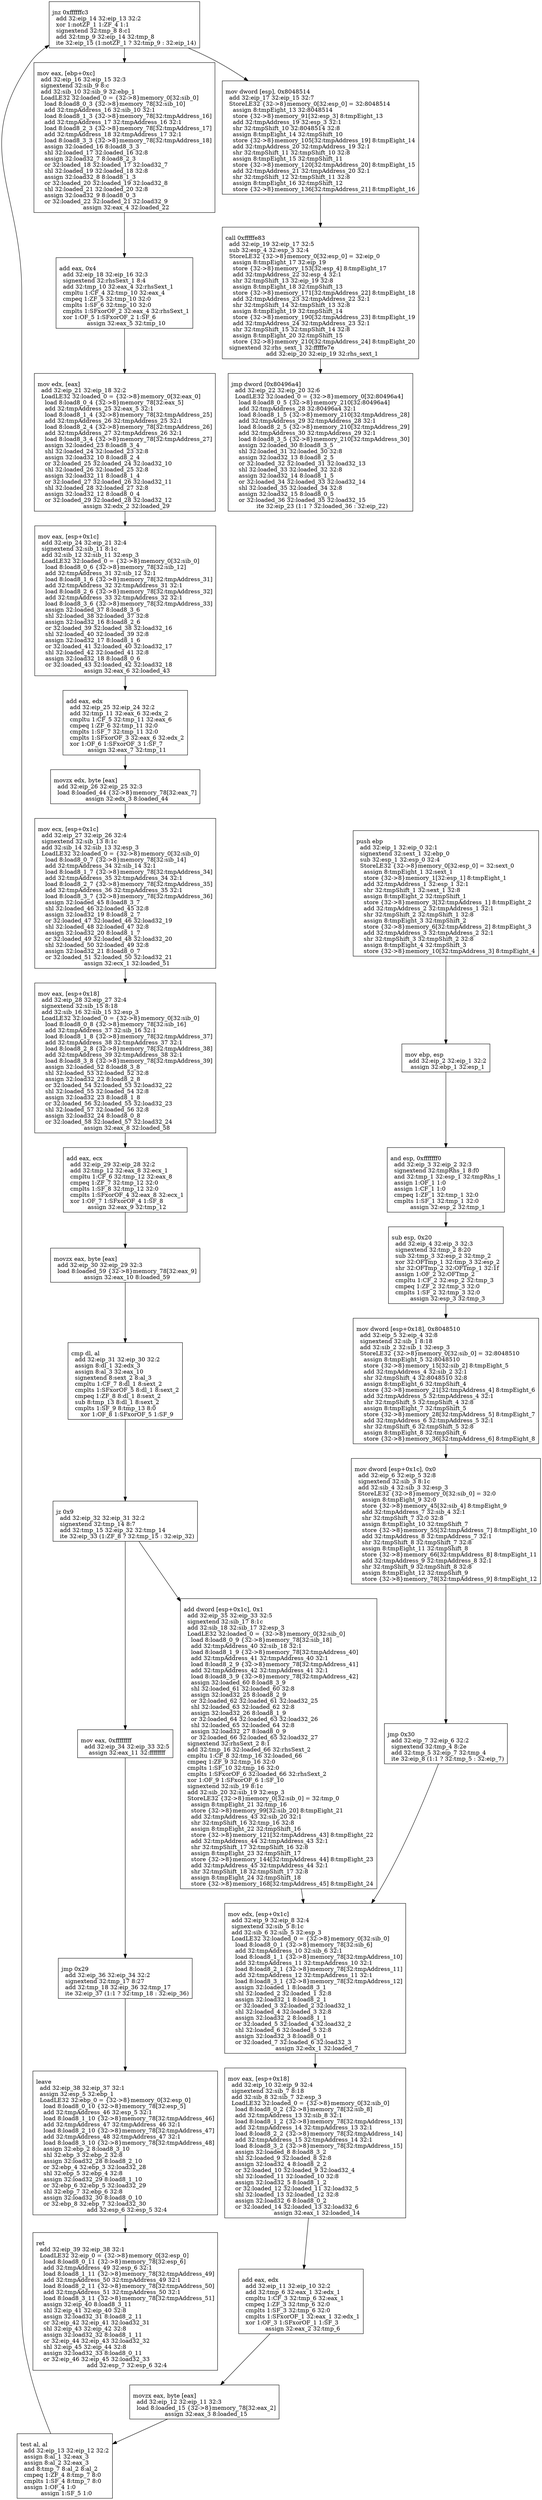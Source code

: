 digraph G {
31344624 [label="\ljmp dword [0x80496a4]\l  add 32:eip_22 32:eip_20 32:6\l  LoadLE32 32:loaded_0 = {32->8}memory_0[32:80496a4]\l    load 8:load8_0_5 {32->8}memory_210[32:80496a4]\l    add 32:tmpAddress_28 32:80496a4 32:1\l    load 8:load8_1_5 {32->8}memory_210[32:tmpAddress_28]\l    add 32:tmpAddress_29 32:tmpAddress_28 32:1\l    load 8:load8_2_5 {32->8}memory_210[32:tmpAddress_29]\l    add 32:tmpAddress_30 32:tmpAddress_29 32:1\l    load 8:load8_3_5 {32->8}memory_210[32:tmpAddress_30]\l    assign 32:loaded_30 8:load8_3_5\l    shl 32:loaded_31 32:loaded_30 32:8\l    assign 32:load32_13 8:load8_2_5\l    or 32:loaded_32 32:loaded_31 32:load32_13\l    shl 32:loaded_33 32:loaded_32 32:8\l    assign 32:load32_14 8:load8_1_5\l    or 32:loaded_34 32:loaded_33 32:load32_14\l    shl 32:loaded_35 32:loaded_34 32:8\l    assign 32:load32_15 8:load8_0_5\l    or 32:loaded_36 32:loaded_35 32:load32_15\l  ite 32:eip_23 (1:1 ? 32:loaded_36 : 32:eip_22)", shape=box];
31244048 [label="\lpush ebp\l  add 32:eip_1 32:eip_0 32:1\l  signextend 32:sext_1 32:ebp_0\l  sub 32:esp_1 32:esp_0 32:4\l  StoreLE32 {32->8}memory_0[32:esp_0] = 32:sext_0\l    assign 8:tmpEight_1 32:sext_1\l    store {32->8}memory_1[32:esp_1] 8:tmpEight_1\l    add 32:tmpAddress_1 32:esp_1 32:1\l    shr 32:tmpShift_1 32:sext_1 32:8\l    assign 8:tmpEight_2 32:tmpShift_1\l    store {32->8}memory_3[32:tmpAddress_1] 8:tmpEight_2\l    add 32:tmpAddress_2 32:tmpAddress_1 32:1\l    shr 32:tmpShift_2 32:tmpShift_1 32:8\l    assign 8:tmpEight_3 32:tmpShift_2\l    store {32->8}memory_6[32:tmpAddress_2] 8:tmpEight_3\l    add 32:tmpAddress_3 32:tmpAddress_2 32:1\l    shr 32:tmpShift_3 32:tmpShift_2 32:8\l    assign 8:tmpEight_4 32:tmpShift_3\l    store {32->8}memory_10[32:tmpAddress_3] 8:tmpEight_4", shape=box];
31244048 -> 31243424;
31243424 [label="\lmov ebp, esp\l  add 32:eip_2 32:eip_1 32:2\l  assign 32:ebp_1 32:esp_1", shape=box];
31243424 -> 31295440;
31295440 [label="\land esp, 0xfffffff0\l  add 32:eip_3 32:eip_2 32:3\l  signextend 32:tmpRhs_1 8:f0\l  and 32:tmp_1 32:esp_1 32:tmpRhs_1\l  assign 1:OF_1 1:0\l  assign 1:CF_1 1:0\l  cmpeq 1:ZF_1 32:tmp_1 32:0\l  cmplts 1:SF_1 32:tmp_1 32:0\l  assign 32:esp_2 32:tmp_1", shape=box];
31295440 -> 31234240;
31234240 [label="\lsub esp, 0x20\l  add 32:eip_4 32:eip_3 32:3\l  signextend 32:tmp_2 8:20\l  sub 32:tmp_3 32:esp_2 32:tmp_2\l  xor 32:OFTmp_1 32:tmp_3 32:esp_2\l  shr 32:OFTmp_2 32:OFTmp_1 32:1f\l  assign 1:OF_2 32:OFTmp_2\l  cmpltu 1:CF_2 32:esp_2 32:tmp_3\l  cmpeq 1:ZF_2 32:tmp_3 32:0\l  cmplts 1:SF_2 32:tmp_3 32:0\l  assign 32:esp_3 32:tmp_3", shape=box];
31234240 -> 31304096;
31304096 [label="\lmov dword [esp+0x18], 0x8048510\l  add 32:eip_5 32:eip_4 32:8\l  signextend 32:sib_1 8:18\l  add 32:sib_2 32:sib_1 32:esp_3\l  StoreLE32 {32->8}memory_0[32:sib_0] = 32:8048510\l    assign 8:tmpEight_5 32:8048510\l    store {32->8}memory_15[32:sib_2] 8:tmpEight_5\l    add 32:tmpAddress_4 32:sib_2 32:1\l    shr 32:tmpShift_4 32:8048510 32:8\l    assign 8:tmpEight_6 32:tmpShift_4\l    store {32->8}memory_21[32:tmpAddress_4] 8:tmpEight_6\l    add 32:tmpAddress_5 32:tmpAddress_4 32:1\l    shr 32:tmpShift_5 32:tmpShift_4 32:8\l    assign 8:tmpEight_7 32:tmpShift_5\l    store {32->8}memory_28[32:tmpAddress_5] 8:tmpEight_7\l    add 32:tmpAddress_6 32:tmpAddress_5 32:1\l    shr 32:tmpShift_6 32:tmpShift_5 32:8\l    assign 8:tmpEight_8 32:tmpShift_6\l    store {32->8}memory_36[32:tmpAddress_6] 8:tmpEight_8", shape=box];
31304096 -> 31310688;
31310688 [label="\lmov dword [esp+0x1c], 0x0\l  add 32:eip_6 32:eip_5 32:8\l  signextend 32:sib_3 8:1c\l  add 32:sib_4 32:sib_3 32:esp_3\l  StoreLE32 {32->8}memory_0[32:sib_0] = 32:0\l    assign 8:tmpEight_9 32:0\l    store {32->8}memory_45[32:sib_4] 8:tmpEight_9\l    add 32:tmpAddress_7 32:sib_4 32:1\l    shr 32:tmpShift_7 32:0 32:8\l    assign 8:tmpEight_10 32:tmpShift_7\l    store {32->8}memory_55[32:tmpAddress_7] 8:tmpEight_10\l    add 32:tmpAddress_8 32:tmpAddress_7 32:1\l    shr 32:tmpShift_8 32:tmpShift_7 32:8\l    assign 8:tmpEight_11 32:tmpShift_8\l    store {32->8}memory_66[32:tmpAddress_8] 8:tmpEight_11\l    add 32:tmpAddress_9 32:tmpAddress_8 32:1\l    shr 32:tmpShift_9 32:tmpShift_8 32:8\l    assign 8:tmpEight_12 32:tmpShift_9\l    store {32->8}memory_78[32:tmpAddress_9] 8:tmpEight_12", shape=box];
31310688 -> 31282304;
31282304 [label="\ljmp 0x30\l  add 32:eip_7 32:eip_6 32:2\l  signextend 32:tmp_4 8:2e\l  add 32:tmp_5 32:eip_7 32:tmp_4\l  ite 32:eip_8 (1:1 ? 32:tmp_5 : 32:eip_7)", shape=box];
31282304 -> 31320304;
31347216 [label="\lmov eax, [ebp+0xc]\l  add 32:eip_16 32:eip_15 32:3\l  signextend 32:sib_9 8:c\l  add 32:sib_10 32:sib_9 32:ebp_1\l  LoadLE32 32:loaded_0 = {32->8}memory_0[32:sib_0]\l    load 8:load8_0_3 {32->8}memory_78[32:sib_10]\l    add 32:tmpAddress_16 32:sib_10 32:1\l    load 8:load8_1_3 {32->8}memory_78[32:tmpAddress_16]\l    add 32:tmpAddress_17 32:tmpAddress_16 32:1\l    load 8:load8_2_3 {32->8}memory_78[32:tmpAddress_17]\l    add 32:tmpAddress_18 32:tmpAddress_17 32:1\l    load 8:load8_3_3 {32->8}memory_78[32:tmpAddress_18]\l    assign 32:loaded_16 8:load8_3_3\l    shl 32:loaded_17 32:loaded_16 32:8\l    assign 32:load32_7 8:load8_2_3\l    or 32:loaded_18 32:loaded_17 32:load32_7\l    shl 32:loaded_19 32:loaded_18 32:8\l    assign 32:load32_8 8:load8_1_3\l    or 32:loaded_20 32:loaded_19 32:load32_8\l    shl 32:loaded_21 32:loaded_20 32:8\l    assign 32:load32_9 8:load8_0_3\l    or 32:loaded_22 32:loaded_21 32:load32_9\l  assign 32:eax_4 32:loaded_22", shape=box];
31347216 -> 31345472;
31345472 [label="\ladd eax, 0x4\l  add 32:eip_18 32:eip_16 32:3\l  signextend 32:rhsSext_1 8:4\l  add 32:tmp_10 32:eax_4 32:rhsSext_1\l  cmpltu 1:CF_4 32:tmp_10 32:eax_4\l  cmpeq 1:ZF_5 32:tmp_10 32:0\l  cmplts 1:SF_6 32:tmp_10 32:0\l  cmplts 1:SFxorOF_2 32:eax_4 32:rhsSext_1\l  xor 1:OF_5 1:SFxorOF_2 1:SF_6\l  assign 32:eax_5 32:tmp_10", shape=box];
31345472 -> 31371568;
31371568 [label="\lmov edx, [eax]\l  add 32:eip_21 32:eip_18 32:2\l  LoadLE32 32:loaded_0 = {32->8}memory_0[32:eax_0]\l    load 8:load8_0_4 {32->8}memory_78[32:eax_5]\l    add 32:tmpAddress_25 32:eax_5 32:1\l    load 8:load8_1_4 {32->8}memory_78[32:tmpAddress_25]\l    add 32:tmpAddress_26 32:tmpAddress_25 32:1\l    load 8:load8_2_4 {32->8}memory_78[32:tmpAddress_26]\l    add 32:tmpAddress_27 32:tmpAddress_26 32:1\l    load 8:load8_3_4 {32->8}memory_78[32:tmpAddress_27]\l    assign 32:loaded_23 8:load8_3_4\l    shl 32:loaded_24 32:loaded_23 32:8\l    assign 32:load32_10 8:load8_2_4\l    or 32:loaded_25 32:loaded_24 32:load32_10\l    shl 32:loaded_26 32:loaded_25 32:8\l    assign 32:load32_11 8:load8_1_4\l    or 32:loaded_27 32:loaded_26 32:load32_11\l    shl 32:loaded_28 32:loaded_27 32:8\l    assign 32:load32_12 8:load8_0_4\l    or 32:loaded_29 32:loaded_28 32:load32_12\l  assign 32:edx_2 32:loaded_29", shape=box];
31371568 -> 31386912;
31386912 [label="\lmov eax, [esp+0x1c]\l  add 32:eip_24 32:eip_21 32:4\l  signextend 32:sib_11 8:1c\l  add 32:sib_12 32:sib_11 32:esp_3\l  LoadLE32 32:loaded_0 = {32->8}memory_0[32:sib_0]\l    load 8:load8_0_6 {32->8}memory_78[32:sib_12]\l    add 32:tmpAddress_31 32:sib_12 32:1\l    load 8:load8_1_6 {32->8}memory_78[32:tmpAddress_31]\l    add 32:tmpAddress_32 32:tmpAddress_31 32:1\l    load 8:load8_2_6 {32->8}memory_78[32:tmpAddress_32]\l    add 32:tmpAddress_33 32:tmpAddress_32 32:1\l    load 8:load8_3_6 {32->8}memory_78[32:tmpAddress_33]\l    assign 32:loaded_37 8:load8_3_6\l    shl 32:loaded_38 32:loaded_37 32:8\l    assign 32:load32_16 8:load8_2_6\l    or 32:loaded_39 32:loaded_38 32:load32_16\l    shl 32:loaded_40 32:loaded_39 32:8\l    assign 32:load32_17 8:load8_1_6\l    or 32:loaded_41 32:loaded_40 32:load32_17\l    shl 32:loaded_42 32:loaded_41 32:8\l    assign 32:load32_18 8:load8_0_6\l    or 32:loaded_43 32:loaded_42 32:load32_18\l  assign 32:eax_6 32:loaded_43", shape=box];
31386912 -> 31362560;
31362560 [label="\ladd eax, edx\l  add 32:eip_25 32:eip_24 32:2\l  add 32:tmp_11 32:eax_6 32:edx_2\l  cmpltu 1:CF_5 32:tmp_11 32:eax_6\l  cmpeq 1:ZF_6 32:tmp_11 32:0\l  cmplts 1:SF_7 32:tmp_11 32:0\l  cmplts 1:SFxorOF_3 32:eax_6 32:edx_2\l  xor 1:OF_6 1:SFxorOF_3 1:SF_7\l  assign 32:eax_7 32:tmp_11", shape=box];
31362560 -> 31370960;
31370960 [label="\lmovzx edx, byte [eax]\l  add 32:eip_26 32:eip_25 32:3\l  load 8:loaded_44 {32->8}memory_78[32:eax_7]\l  assign 32:edx_3 8:loaded_44", shape=box];
31370960 -> 31510416;
31510416 [label="\lmov ecx, [esp+0x1c]\l  add 32:eip_27 32:eip_26 32:4\l  signextend 32:sib_13 8:1c\l  add 32:sib_14 32:sib_13 32:esp_3\l  LoadLE32 32:loaded_0 = {32->8}memory_0[32:sib_0]\l    load 8:load8_0_7 {32->8}memory_78[32:sib_14]\l    add 32:tmpAddress_34 32:sib_14 32:1\l    load 8:load8_1_7 {32->8}memory_78[32:tmpAddress_34]\l    add 32:tmpAddress_35 32:tmpAddress_34 32:1\l    load 8:load8_2_7 {32->8}memory_78[32:tmpAddress_35]\l    add 32:tmpAddress_36 32:tmpAddress_35 32:1\l    load 8:load8_3_7 {32->8}memory_78[32:tmpAddress_36]\l    assign 32:loaded_45 8:load8_3_7\l    shl 32:loaded_46 32:loaded_45 32:8\l    assign 32:load32_19 8:load8_2_7\l    or 32:loaded_47 32:loaded_46 32:load32_19\l    shl 32:loaded_48 32:loaded_47 32:8\l    assign 32:load32_20 8:load8_1_7\l    or 32:loaded_49 32:loaded_48 32:load32_20\l    shl 32:loaded_50 32:loaded_49 32:8\l    assign 32:load32_21 8:load8_0_7\l    or 32:loaded_51 32:loaded_50 32:load32_21\l  assign 32:ecx_1 32:loaded_51", shape=box];
31510416 -> 31518336;
31518336 [label="\lmov eax, [esp+0x18]\l  add 32:eip_28 32:eip_27 32:4\l  signextend 32:sib_15 8:18\l  add 32:sib_16 32:sib_15 32:esp_3\l  LoadLE32 32:loaded_0 = {32->8}memory_0[32:sib_0]\l    load 8:load8_0_8 {32->8}memory_78[32:sib_16]\l    add 32:tmpAddress_37 32:sib_16 32:1\l    load 8:load8_1_8 {32->8}memory_78[32:tmpAddress_37]\l    add 32:tmpAddress_38 32:tmpAddress_37 32:1\l    load 8:load8_2_8 {32->8}memory_78[32:tmpAddress_38]\l    add 32:tmpAddress_39 32:tmpAddress_38 32:1\l    load 8:load8_3_8 {32->8}memory_78[32:tmpAddress_39]\l    assign 32:loaded_52 8:load8_3_8\l    shl 32:loaded_53 32:loaded_52 32:8\l    assign 32:load32_22 8:load8_2_8\l    or 32:loaded_54 32:loaded_53 32:load32_22\l    shl 32:loaded_55 32:loaded_54 32:8\l    assign 32:load32_23 8:load8_1_8\l    or 32:loaded_56 32:loaded_55 32:load32_23\l    shl 32:loaded_57 32:loaded_56 32:8\l    assign 32:load32_24 8:load8_0_8\l    or 32:loaded_58 32:loaded_57 32:load32_24\l  assign 32:eax_8 32:loaded_58", shape=box];
31518336 -> 31386704;
31386704 [label="\ladd eax, ecx\l  add 32:eip_29 32:eip_28 32:2\l  add 32:tmp_12 32:eax_8 32:ecx_1\l  cmpltu 1:CF_6 32:tmp_12 32:eax_8\l  cmpeq 1:ZF_7 32:tmp_12 32:0\l  cmplts 1:SF_8 32:tmp_12 32:0\l  cmplts 1:SFxorOF_4 32:eax_8 32:ecx_1\l  xor 1:OF_7 1:SFxorOF_4 1:SF_8\l  assign 32:eax_9 32:tmp_12", shape=box];
31386704 -> 31361360;
31361360 [label="\lmovzx eax, byte [eax]\l  add 32:eip_30 32:eip_29 32:3\l  load 8:loaded_59 {32->8}memory_78[32:eax_9]\l  assign 32:eax_10 8:loaded_59", shape=box];
31361360 -> 31527136;
31527136 [label="\lcmp dl, al\l  add 32:eip_31 32:eip_30 32:2\l  assign 8:dl_1 32:edx_3\l  assign 8:al_3 32:eax_10\l  signextend 8:sext_2 8:al_3\l  cmpltu 1:CF_7 8:dl_1 8:sext_2\l  cmplts 1:SFxorOF_5 8:dl_1 8:sext_2\l  cmpeq 1:ZF_8 8:dl_1 8:sext_2\l  sub 8:tmp_13 8:dl_1 8:sext_2\l  cmplts 1:SF_9 8:tmp_13 8:0\l  xor 1:OF_8 1:SFxorOF_5 1:SF_9", shape=box];
31527136 -> 31360368;
31360368 [label="\ljz 0x9\l  add 32:eip_32 32:eip_31 32:2\l  signextend 32:tmp_14 8:7\l  add 32:tmp_15 32:eip_32 32:tmp_14\l  ite 32:eip_33 (1:ZF_8 ? 32:tmp_15 : 32:eip_32)", shape=box];
31360368 -> 31510016;
31360368 -> 31546272;
31510016 [label="\lmov eax, 0xffffffff\l  add 32:eip_34 32:eip_33 32:5\l  assign 32:eax_11 32:ffffffff", shape=box];
31510016 -> 31545648;
31545648 [label="\ljmp 0x29\l  add 32:eip_36 32:eip_34 32:2\l  signextend 32:tmp_17 8:27\l  add 32:tmp_18 32:eip_36 32:tmp_17\l  ite 32:eip_37 (1:1 ? 32:tmp_18 : 32:eip_36)", shape=box];
31545648 -> 31534496;
31546272 [label="\ladd dword [esp+0x1c], 0x1\l  add 32:eip_35 32:eip_33 32:5\l  signextend 32:sib_17 8:1c\l  add 32:sib_18 32:sib_17 32:esp_3\l  LoadLE32 32:loaded_0 = {32->8}memory_0[32:sib_0]\l    load 8:load8_0_9 {32->8}memory_78[32:sib_18]\l    add 32:tmpAddress_40 32:sib_18 32:1\l    load 8:load8_1_9 {32->8}memory_78[32:tmpAddress_40]\l    add 32:tmpAddress_41 32:tmpAddress_40 32:1\l    load 8:load8_2_9 {32->8}memory_78[32:tmpAddress_41]\l    add 32:tmpAddress_42 32:tmpAddress_41 32:1\l    load 8:load8_3_9 {32->8}memory_78[32:tmpAddress_42]\l    assign 32:loaded_60 8:load8_3_9\l    shl 32:loaded_61 32:loaded_60 32:8\l    assign 32:load32_25 8:load8_2_9\l    or 32:loaded_62 32:loaded_61 32:load32_25\l    shl 32:loaded_63 32:loaded_62 32:8\l    assign 32:load32_26 8:load8_1_9\l    or 32:loaded_64 32:loaded_63 32:load32_26\l    shl 32:loaded_65 32:loaded_64 32:8\l    assign 32:load32_27 8:load8_0_9\l    or 32:loaded_66 32:loaded_65 32:load32_27\l  signextend 32:rhsSext_2 8:1\l  add 32:tmp_16 32:loaded_66 32:rhsSext_2\l  cmpltu 1:CF_8 32:tmp_16 32:loaded_66\l  cmpeq 1:ZF_9 32:tmp_16 32:0\l  cmplts 1:SF_10 32:tmp_16 32:0\l  cmplts 1:SFxorOF_6 32:loaded_66 32:rhsSext_2\l  xor 1:OF_9 1:SFxorOF_6 1:SF_10\l  signextend 32:sib_19 8:1c\l  add 32:sib_20 32:sib_19 32:esp_3\l  StoreLE32 {32->8}memory_0[32:sib_0] = 32:tmp_0\l    assign 8:tmpEight_21 32:tmp_16\l    store {32->8}memory_99[32:sib_20] 8:tmpEight_21\l    add 32:tmpAddress_43 32:sib_20 32:1\l    shr 32:tmpShift_16 32:tmp_16 32:8\l    assign 8:tmpEight_22 32:tmpShift_16\l    store {32->8}memory_121[32:tmpAddress_43] 8:tmpEight_22\l    add 32:tmpAddress_44 32:tmpAddress_43 32:1\l    shr 32:tmpShift_17 32:tmpShift_16 32:8\l    assign 8:tmpEight_23 32:tmpShift_17\l    store {32->8}memory_144[32:tmpAddress_44] 8:tmpEight_23\l    add 32:tmpAddress_45 32:tmpAddress_44 32:1\l    shr 32:tmpShift_18 32:tmpShift_17 32:8\l    assign 8:tmpEight_24 32:tmpShift_18\l    store {32->8}memory_168[32:tmpAddress_45] 8:tmpEight_24", shape=box];
31546272 -> 31320304;
31320304 [label="\lmov edx, [esp+0x1c]\l  add 32:eip_9 32:eip_8 32:4\l  signextend 32:sib_5 8:1c\l  add 32:sib_6 32:sib_5 32:esp_3\l  LoadLE32 32:loaded_0 = {32->8}memory_0[32:sib_0]\l    load 8:load8_0_1 {32->8}memory_78[32:sib_6]\l    add 32:tmpAddress_10 32:sib_6 32:1\l    load 8:load8_1_1 {32->8}memory_78[32:tmpAddress_10]\l    add 32:tmpAddress_11 32:tmpAddress_10 32:1\l    load 8:load8_2_1 {32->8}memory_78[32:tmpAddress_11]\l    add 32:tmpAddress_12 32:tmpAddress_11 32:1\l    load 8:load8_3_1 {32->8}memory_78[32:tmpAddress_12]\l    assign 32:loaded_1 8:load8_3_1\l    shl 32:loaded_2 32:loaded_1 32:8\l    assign 32:load32_1 8:load8_2_1\l    or 32:loaded_3 32:loaded_2 32:load32_1\l    shl 32:loaded_4 32:loaded_3 32:8\l    assign 32:load32_2 8:load8_1_1\l    or 32:loaded_5 32:loaded_4 32:load32_2\l    shl 32:loaded_6 32:loaded_5 32:8\l    assign 32:load32_3 8:load8_0_1\l    or 32:loaded_7 32:loaded_6 32:load32_3\l  assign 32:edx_1 32:loaded_7", shape=box];
31320304 -> 31328224;
31328224 [label="\lmov eax, [esp+0x18]\l  add 32:eip_10 32:eip_9 32:4\l  signextend 32:sib_7 8:18\l  add 32:sib_8 32:sib_7 32:esp_3\l  LoadLE32 32:loaded_0 = {32->8}memory_0[32:sib_0]\l    load 8:load8_0_2 {32->8}memory_78[32:sib_8]\l    add 32:tmpAddress_13 32:sib_8 32:1\l    load 8:load8_1_2 {32->8}memory_78[32:tmpAddress_13]\l    add 32:tmpAddress_14 32:tmpAddress_13 32:1\l    load 8:load8_2_2 {32->8}memory_78[32:tmpAddress_14]\l    add 32:tmpAddress_15 32:tmpAddress_14 32:1\l    load 8:load8_3_2 {32->8}memory_78[32:tmpAddress_15]\l    assign 32:loaded_8 8:load8_3_2\l    shl 32:loaded_9 32:loaded_8 32:8\l    assign 32:load32_4 8:load8_2_2\l    or 32:loaded_10 32:loaded_9 32:load32_4\l    shl 32:loaded_11 32:loaded_10 32:8\l    assign 32:load32_5 8:load8_1_2\l    or 32:loaded_12 32:loaded_11 32:load32_5\l    shl 32:loaded_13 32:loaded_12 32:8\l    assign 32:load32_6 8:load8_0_2\l    or 32:loaded_14 32:loaded_13 32:load32_6\l  assign 32:eax_1 32:loaded_14", shape=box];
31328224 -> 31301264;
31301264 [label="\ladd eax, edx\l  add 32:eip_11 32:eip_10 32:2\l  add 32:tmp_6 32:eax_1 32:edx_1\l  cmpltu 1:CF_3 32:tmp_6 32:eax_1\l  cmpeq 1:ZF_3 32:tmp_6 32:0\l  cmplts 1:SF_3 32:tmp_6 32:0\l  cmplts 1:SFxorOF_1 32:eax_1 32:edx_1\l  xor 1:OF_3 1:SFxorOF_1 1:SF_3\l  assign 32:eax_2 32:tmp_6", shape=box];
31301264 -> 31316976;
31316976 [label="\lmovzx eax, byte [eax]\l  add 32:eip_12 32:eip_11 32:3\l  load 8:loaded_15 {32->8}memory_78[32:eax_2]\l  assign 32:eax_3 8:loaded_15", shape=box];
31316976 -> 31319440;
31319440 [label="\ltest al, al\l  add 32:eip_13 32:eip_12 32:2\l  assign 8:al_1 32:eax_3\l  assign 8:al_2 32:eax_3\l  and 8:tmp_7 8:al_2 8:al_2\l  cmpeq 1:ZF_4 8:tmp_7 8:0\l  cmplts 1:SF_4 8:tmp_7 8:0\l  assign 1:OF_4 1:0\l  assign 1:SF_5 1:0", shape=box];
31319440 -> 31318000;
31318000 [label="\ljnz 0xffffffc3\l  add 32:eip_14 32:eip_13 32:2\l  xor 1:notZF_1 1:ZF_4 1:1\l  signextend 32:tmp_8 8:c1\l  add 32:tmp_9 32:eip_14 32:tmp_8\l  ite 32:eip_15 (1:notZF_1 ? 32:tmp_9 : 32:eip_14)", shape=box];
31318000 -> 31347216;
31318000 -> 31344096;
31344096 [label="\lmov dword [esp], 0x8048514\l  add 32:eip_17 32:eip_15 32:7\l  StoreLE32 {32->8}memory_0[32:esp_0] = 32:8048514\l    assign 8:tmpEight_13 32:8048514\l    store {32->8}memory_91[32:esp_3] 8:tmpEight_13\l    add 32:tmpAddress_19 32:esp_3 32:1\l    shr 32:tmpShift_10 32:8048514 32:8\l    assign 8:tmpEight_14 32:tmpShift_10\l    store {32->8}memory_105[32:tmpAddress_19] 8:tmpEight_14\l    add 32:tmpAddress_20 32:tmpAddress_19 32:1\l    shr 32:tmpShift_11 32:tmpShift_10 32:8\l    assign 8:tmpEight_15 32:tmpShift_11\l    store {32->8}memory_120[32:tmpAddress_20] 8:tmpEight_15\l    add 32:tmpAddress_21 32:tmpAddress_20 32:1\l    shr 32:tmpShift_12 32:tmpShift_11 32:8\l    assign 8:tmpEight_16 32:tmpShift_12\l    store {32->8}memory_136[32:tmpAddress_21] 8:tmpEight_16", shape=box];
31344096 -> 31363872;
31363872 [label="\lcall 0xfffffe83\l  add 32:eip_19 32:eip_17 32:5\l  sub 32:esp_4 32:esp_3 32:4\l  StoreLE32 {32->8}memory_0[32:esp_0] = 32:eip_0\l    assign 8:tmpEight_17 32:eip_19\l    store {32->8}memory_153[32:esp_4] 8:tmpEight_17\l    add 32:tmpAddress_22 32:esp_4 32:1\l    shr 32:tmpShift_13 32:eip_19 32:8\l    assign 8:tmpEight_18 32:tmpShift_13\l    store {32->8}memory_171[32:tmpAddress_22] 8:tmpEight_18\l    add 32:tmpAddress_23 32:tmpAddress_22 32:1\l    shr 32:tmpShift_14 32:tmpShift_13 32:8\l    assign 8:tmpEight_19 32:tmpShift_14\l    store {32->8}memory_190[32:tmpAddress_23] 8:tmpEight_19\l    add 32:tmpAddress_24 32:tmpAddress_23 32:1\l    shr 32:tmpShift_15 32:tmpShift_14 32:8\l    assign 8:tmpEight_20 32:tmpShift_15\l    store {32->8}memory_210[32:tmpAddress_24] 8:tmpEight_20\l  signextend 32:rhs_sext_1 32:fffffe7e\l  add 32:eip_20 32:eip_19 32:rhs_sext_1", shape=box];
31363872 -> 31344624;
31534496 [label="\lleave\l  add 32:eip_38 32:eip_37 32:1\l  assign 32:esp_5 32:ebp_1\l  LoadLE32 32:ebp_0 = {32->8}memory_0[32:esp_0]\l    load 8:load8_0_10 {32->8}memory_78[32:esp_5]\l    add 32:tmpAddress_46 32:esp_5 32:1\l    load 8:load8_1_10 {32->8}memory_78[32:tmpAddress_46]\l    add 32:tmpAddress_47 32:tmpAddress_46 32:1\l    load 8:load8_2_10 {32->8}memory_78[32:tmpAddress_47]\l    add 32:tmpAddress_48 32:tmpAddress_47 32:1\l    load 8:load8_3_10 {32->8}memory_78[32:tmpAddress_48]\l    assign 32:ebp_2 8:load8_3_10\l    shl 32:ebp_3 32:ebp_2 32:8\l    assign 32:load32_28 8:load8_2_10\l    or 32:ebp_4 32:ebp_3 32:load32_28\l    shl 32:ebp_5 32:ebp_4 32:8\l    assign 32:load32_29 8:load8_1_10\l    or 32:ebp_6 32:ebp_5 32:load32_29\l    shl 32:ebp_7 32:ebp_6 32:8\l    assign 32:load32_30 8:load8_0_10\l    or 32:ebp_8 32:ebp_7 32:load32_30\l  add 32:esp_6 32:esp_5 32:4", shape=box];
31534496 -> 31541360;
31541360 [label="\lret\l  add 32:eip_39 32:eip_38 32:1\l  LoadLE32 32:eip_0 = {32->8}memory_0[32:esp_0]\l    load 8:load8_0_11 {32->8}memory_78[32:esp_6]\l    add 32:tmpAddress_49 32:esp_6 32:1\l    load 8:load8_1_11 {32->8}memory_78[32:tmpAddress_49]\l    add 32:tmpAddress_50 32:tmpAddress_49 32:1\l    load 8:load8_2_11 {32->8}memory_78[32:tmpAddress_50]\l    add 32:tmpAddress_51 32:tmpAddress_50 32:1\l    load 8:load8_3_11 {32->8}memory_78[32:tmpAddress_51]\l    assign 32:eip_40 8:load8_3_11\l    shl 32:eip_41 32:eip_40 32:8\l    assign 32:load32_31 8:load8_2_11\l    or 32:eip_42 32:eip_41 32:load32_31\l    shl 32:eip_43 32:eip_42 32:8\l    assign 32:load32_32 8:load8_1_11\l    or 32:eip_44 32:eip_43 32:load32_32\l    shl 32:eip_45 32:eip_44 32:8\l    assign 32:load32_33 8:load8_0_11\l    or 32:eip_46 32:eip_45 32:load32_33\l  add 32:esp_7 32:esp_6 32:4", shape=box];
}
